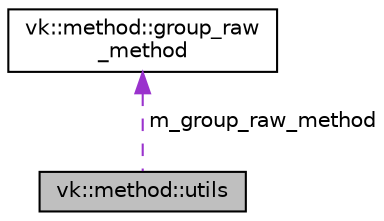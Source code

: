 digraph "vk::method::utils"
{
 // LATEX_PDF_SIZE
  edge [fontname="Helvetica",fontsize="10",labelfontname="Helvetica",labelfontsize="10"];
  node [fontname="Helvetica",fontsize="10",shape=record];
  Node1 [label="vk::method::utils",height=0.2,width=0.4,color="black", fillcolor="grey75", style="filled", fontcolor="black",tooltip="The utils methods representation."];
  Node2 -> Node1 [dir="back",color="darkorchid3",fontsize="10",style="dashed",label=" m_group_raw_method" ,fontname="Helvetica"];
  Node2 [label="vk::method::group_raw\l_method",height=0.2,width=0.4,color="black", fillcolor="white", style="filled",URL="$classvk_1_1method_1_1group__raw__method.html",tooltip=" "];
}

